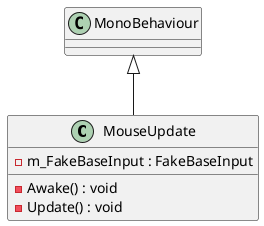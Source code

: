 @startuml
class MouseUpdate {
    - m_FakeBaseInput : FakeBaseInput
    - Awake() : void
    - Update() : void
}
MonoBehaviour <|-- MouseUpdate
@enduml
